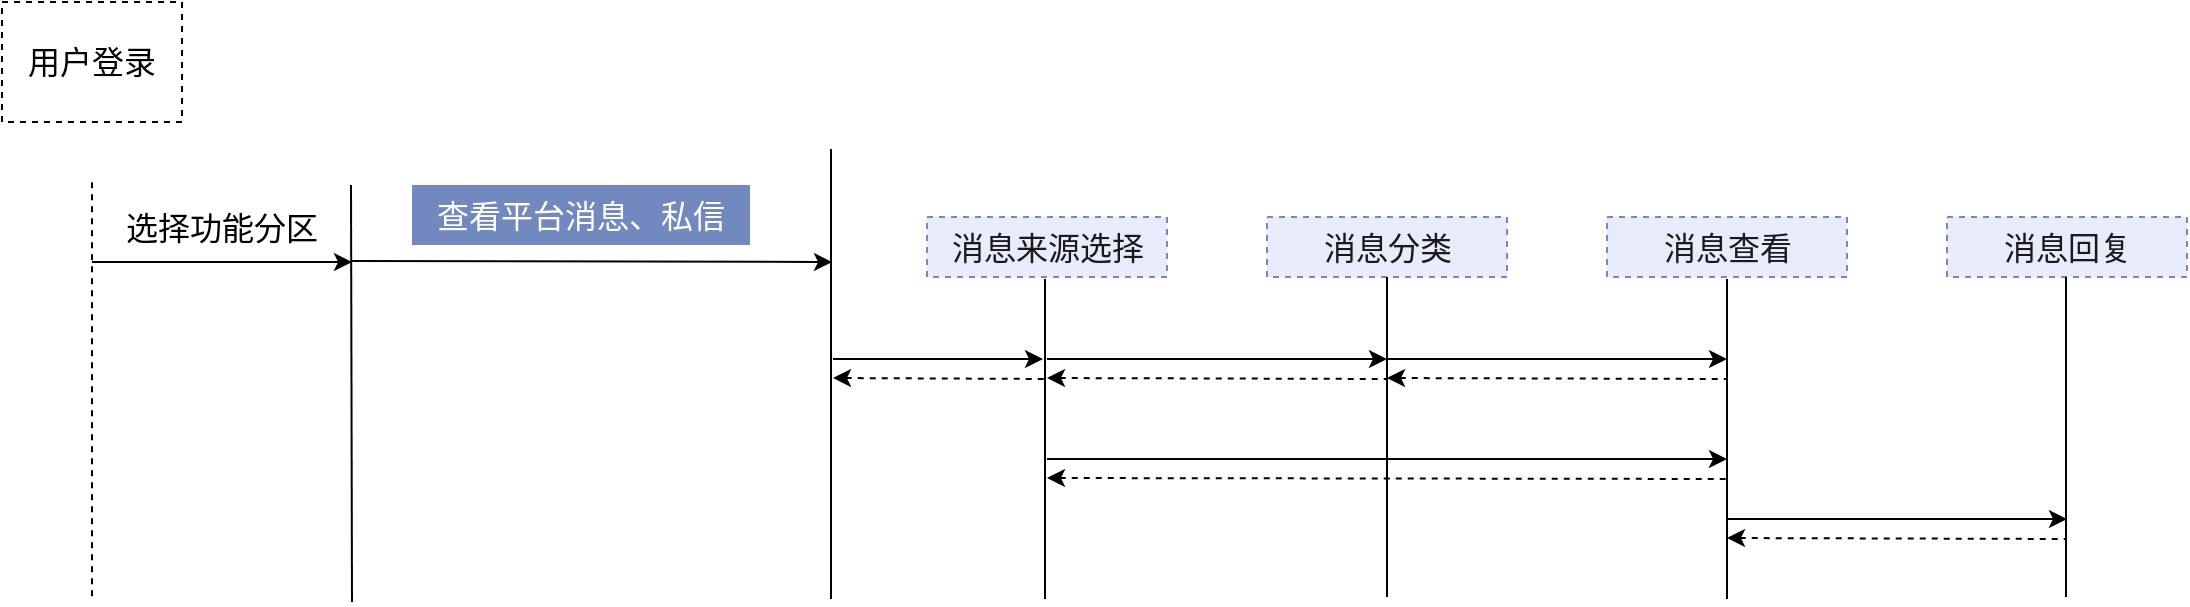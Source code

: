 <mxfile version="11.3.0" type="device" pages="1"><diagram id="HLeTLPxQHlJPXq3hG5YK" name="Page-1"><mxGraphModel dx="1531" dy="1131" grid="1" gridSize="10" guides="1" tooltips="1" connect="1" arrows="1" fold="1" page="1" pageScale="1" pageWidth="827" pageHeight="1169" math="0" shadow="0"><root><mxCell id="0"/><mxCell id="1" parent="0"/><mxCell id="JBw9uPX-bLe68wLzSXSp-1" value="" style="endArrow=none;html=1;dashed=1;fontSize=16;" parent="1" edge="1"><mxGeometry width="50" height="50" relative="1" as="geometry"><mxPoint x="80" y="367.143" as="sourcePoint"/><mxPoint x="80" y="160" as="targetPoint"/></mxGeometry></mxCell><mxCell id="JBw9uPX-bLe68wLzSXSp-3" value="用户登录" style="rounded=0;whiteSpace=wrap;html=1;dashed=1;fontSize=16;" parent="1" vertex="1"><mxGeometry x="35" y="70" width="90" height="60" as="geometry"/></mxCell><mxCell id="JBw9uPX-bLe68wLzSXSp-4" value="" style="endArrow=classic;html=1;fontSize=16;" parent="1" edge="1"><mxGeometry width="50" height="50" relative="1" as="geometry"><mxPoint x="80" y="200" as="sourcePoint"/><mxPoint x="210" y="200" as="targetPoint"/></mxGeometry></mxCell><mxCell id="JBw9uPX-bLe68wLzSXSp-5" value="选择功能分区" style="text;html=1;strokeColor=none;fillColor=none;align=center;verticalAlign=middle;whiteSpace=wrap;rounded=0;dashed=1;fontSize=16;" parent="1" vertex="1"><mxGeometry x="80" y="170" width="130" height="25" as="geometry"/></mxCell><mxCell id="JBw9uPX-bLe68wLzSXSp-61" value="" style="endArrow=none;html=1;fontSize=16;" parent="1" edge="1"><mxGeometry width="50" height="50" relative="1" as="geometry"><mxPoint x="210" y="370" as="sourcePoint"/><mxPoint x="209.5" y="161.5" as="targetPoint"/></mxGeometry></mxCell><mxCell id="JBw9uPX-bLe68wLzSXSp-101" value="" style="endArrow=classic;html=1;fontSize=16;" parent="1" edge="1"><mxGeometry width="50" height="50" relative="1" as="geometry"><mxPoint x="210" y="199.5" as="sourcePoint"/><mxPoint x="450" y="200" as="targetPoint"/></mxGeometry></mxCell><mxCell id="JBw9uPX-bLe68wLzSXSp-102" value="查看平台消息、私信" style="text;html=1;align=center;verticalAlign=middle;whiteSpace=wrap;rounded=0;dashed=1;fillColor=#7189BF;strokeColor=none;fontColor=#ffffff;fontSize=16;" parent="1" vertex="1"><mxGeometry x="240" y="161.5" width="169" height="30" as="geometry"/></mxCell><mxCell id="JBw9uPX-bLe68wLzSXSp-103" value="" style="endArrow=none;html=1;fillColor=#1ba1e2;strokeColor=#000000;fontSize=16;" parent="1" edge="1"><mxGeometry width="50" height="50" relative="1" as="geometry"><mxPoint x="449.5" y="368.5" as="sourcePoint"/><mxPoint x="449.5" y="143.5" as="targetPoint"/></mxGeometry></mxCell><mxCell id="O4UMlJO7VJdOk5DAxWLD-46" value="消息来源选择" style="text;html=1;strokeColor=#7189BF;fillColor=#E8ECFA;align=center;verticalAlign=middle;whiteSpace=wrap;rounded=0;dashed=1;fontColor=#1A1A1A;fontSize=16;" parent="1" vertex="1"><mxGeometry x="497.5" y="177.5" width="120" height="30" as="geometry"/></mxCell><mxCell id="O4UMlJO7VJdOk5DAxWLD-47" value="" style="endArrow=none;html=1;fillColor=#1ba1e2;strokeColor=#000000;fontSize=16;" parent="1" edge="1"><mxGeometry width="50" height="50" relative="1" as="geometry"><mxPoint x="556.5" y="368.5" as="sourcePoint"/><mxPoint x="556.5" y="208.5" as="targetPoint"/></mxGeometry></mxCell><mxCell id="O4UMlJO7VJdOk5DAxWLD-48" value="消息分类" style="text;html=1;strokeColor=#7189BF;fillColor=#E8ECFA;align=center;verticalAlign=middle;whiteSpace=wrap;rounded=0;dashed=1;fontColor=#1A1A1A;fontSize=16;" parent="1" vertex="1"><mxGeometry x="667.5" y="177.5" width="120" height="30" as="geometry"/></mxCell><mxCell id="O4UMlJO7VJdOk5DAxWLD-49" value="消息查看&lt;span style=&quot;color: rgb(0 , 0 , 0) ; font-family: &amp;#34;helvetica&amp;#34; , &amp;#34;arial&amp;#34; , sans-serif ; font-size: 0px ; white-space: nowrap&quot;&gt;%3CmxGraphModel%3E%3Croot%3E%3CmxCell%20id%3D%220%22%2F%3E%3CmxCell%20id%3D%221%22%20parent%3D%220%22%2F%3E%3CmxCell%20id%3D%222%22%20value%3D%22%E6%B6%88%E6%81%AF%E6%9D%A5%E6%BA%90%22%20style%3D%22text%3Bhtml%3D1%3BstrokeColor%3D%237189BF%3BfillColor%3D%23E8ECFA%3Balign%3Dcenter%3BverticalAlign%3Dmiddle%3BwhiteSpace%3Dwrap%3Brounded%3D0%3Bdashed%3D1%3BfontColor%3D%231A1A1A%3BfontSize%3D16%3B%22%20vertex%3D%221%22%20parent%3D%221%22%3E%3CmxGeometry%20x%3D%22550%22%20y%3D%221169%22%20width%3D%22120%22%20height%3D%2230%22%20as%3D%22geometry%22%2F%3E%3C%2FmxCell%3E%3C%2Froot%3E%3C%2FmxGraphModel%3E&lt;/span&gt;" style="text;html=1;strokeColor=#7189BF;fillColor=#E8ECFA;align=center;verticalAlign=middle;whiteSpace=wrap;rounded=0;dashed=1;fontColor=#1A1A1A;fontSize=16;" parent="1" vertex="1"><mxGeometry x="837.5" y="177.5" width="120" height="30" as="geometry"/></mxCell><mxCell id="O4UMlJO7VJdOk5DAxWLD-50" value="消息回复" style="text;html=1;strokeColor=#7189BF;fillColor=#E8ECFA;align=center;verticalAlign=middle;whiteSpace=wrap;rounded=0;dashed=1;fontColor=#1A1A1A;fontSize=16;" parent="1" vertex="1"><mxGeometry x="1007.5" y="177.5" width="120" height="30" as="geometry"/></mxCell><mxCell id="O4UMlJO7VJdOk5DAxWLD-51" value="" style="endArrow=none;html=1;fillColor=#1ba1e2;strokeColor=#000000;fontSize=16;" parent="1" edge="1"><mxGeometry width="50" height="50" relative="1" as="geometry"><mxPoint x="727.5" y="367.5" as="sourcePoint"/><mxPoint x="727.5" y="207.5" as="targetPoint"/></mxGeometry></mxCell><mxCell id="O4UMlJO7VJdOk5DAxWLD-52" value="" style="endArrow=none;html=1;fillColor=#1ba1e2;strokeColor=#000000;fontSize=16;" parent="1" edge="1"><mxGeometry width="50" height="50" relative="1" as="geometry"><mxPoint x="897.5" y="368.5" as="sourcePoint"/><mxPoint x="897.5" y="208.5" as="targetPoint"/></mxGeometry></mxCell><mxCell id="O4UMlJO7VJdOk5DAxWLD-53" value="" style="endArrow=none;html=1;fillColor=#1ba1e2;strokeColor=#000000;fontSize=16;" parent="1" edge="1"><mxGeometry width="50" height="50" relative="1" as="geometry"><mxPoint x="1067" y="367.5" as="sourcePoint"/><mxPoint x="1067.0" y="207.5" as="targetPoint"/></mxGeometry></mxCell><mxCell id="O4UMlJO7VJdOk5DAxWLD-54" value="" style="endArrow=classic;html=1;fontSize=16;" parent="1" edge="1"><mxGeometry width="50" height="50" relative="1" as="geometry"><mxPoint x="450.5" y="248.5" as="sourcePoint"/><mxPoint x="555.5" y="248.5" as="targetPoint"/></mxGeometry></mxCell><mxCell id="O4UMlJO7VJdOk5DAxWLD-55" value="" style="endArrow=none;html=1;startArrow=classic;startFill=1;endFill=0;dashed=1;fontSize=16;" parent="1" edge="1"><mxGeometry width="50" height="50" relative="1" as="geometry"><mxPoint x="450.5" y="258.0" as="sourcePoint"/><mxPoint x="557.5" y="258.5" as="targetPoint"/></mxGeometry></mxCell><mxCell id="O4UMlJO7VJdOk5DAxWLD-56" value="" style="endArrow=classic;html=1;fontSize=16;" parent="1" edge="1"><mxGeometry width="50" height="50" relative="1" as="geometry"><mxPoint x="557.5" y="248.5" as="sourcePoint"/><mxPoint x="727.5" y="248.5" as="targetPoint"/></mxGeometry></mxCell><mxCell id="O4UMlJO7VJdOk5DAxWLD-57" value="" style="endArrow=none;html=1;startArrow=classic;startFill=1;endFill=0;dashed=1;fontSize=16;" parent="1" edge="1"><mxGeometry width="50" height="50" relative="1" as="geometry"><mxPoint x="557.5" y="258.0" as="sourcePoint"/><mxPoint x="727.5" y="258.5" as="targetPoint"/></mxGeometry></mxCell><mxCell id="O4UMlJO7VJdOk5DAxWLD-58" value="" style="endArrow=classic;html=1;fontSize=16;" parent="1" edge="1"><mxGeometry width="50" height="50" relative="1" as="geometry"><mxPoint x="557.5" y="298.5" as="sourcePoint"/><mxPoint x="897.5" y="298.5" as="targetPoint"/></mxGeometry></mxCell><mxCell id="O4UMlJO7VJdOk5DAxWLD-59" value="" style="endArrow=none;html=1;startArrow=classic;startFill=1;endFill=0;dashed=1;fontSize=16;" parent="1" edge="1"><mxGeometry width="50" height="50" relative="1" as="geometry"><mxPoint x="557.5" y="308.0" as="sourcePoint"/><mxPoint x="897.5" y="308.5" as="targetPoint"/></mxGeometry></mxCell><mxCell id="O4UMlJO7VJdOk5DAxWLD-60" value="" style="endArrow=classic;html=1;fontSize=16;" parent="1" edge="1"><mxGeometry width="50" height="50" relative="1" as="geometry"><mxPoint x="727.5" y="248.5" as="sourcePoint"/><mxPoint x="897.5" y="248.5" as="targetPoint"/></mxGeometry></mxCell><mxCell id="O4UMlJO7VJdOk5DAxWLD-61" value="" style="endArrow=none;html=1;startArrow=classic;startFill=1;endFill=0;dashed=1;fontSize=16;" parent="1" edge="1"><mxGeometry width="50" height="50" relative="1" as="geometry"><mxPoint x="727.5" y="258.0" as="sourcePoint"/><mxPoint x="897.5" y="258.5" as="targetPoint"/></mxGeometry></mxCell><mxCell id="O4UMlJO7VJdOk5DAxWLD-62" value="" style="endArrow=classic;html=1;fontSize=16;" parent="1" edge="1"><mxGeometry width="50" height="50" relative="1" as="geometry"><mxPoint x="897.5" y="328.5" as="sourcePoint"/><mxPoint x="1067.5" y="328.5" as="targetPoint"/></mxGeometry></mxCell><mxCell id="O4UMlJO7VJdOk5DAxWLD-63" value="" style="endArrow=none;html=1;startArrow=classic;startFill=1;endFill=0;dashed=1;fontSize=16;" parent="1" edge="1"><mxGeometry width="50" height="50" relative="1" as="geometry"><mxPoint x="897.5" y="338.0" as="sourcePoint"/><mxPoint x="1067.5" y="338.5" as="targetPoint"/></mxGeometry></mxCell></root></mxGraphModel></diagram></mxfile>